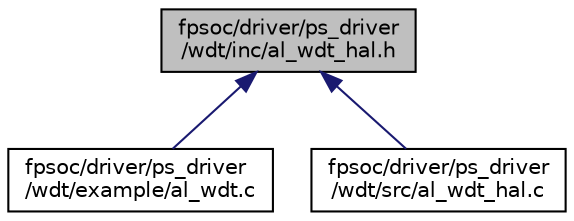 digraph "fpsoc/driver/ps_driver/wdt/inc/al_wdt_hal.h"
{
  edge [fontname="Helvetica",fontsize="10",labelfontname="Helvetica",labelfontsize="10"];
  node [fontname="Helvetica",fontsize="10",shape=record];
  Node7 [label="fpsoc/driver/ps_driver\l/wdt/inc/al_wdt_hal.h",height=0.2,width=0.4,color="black", fillcolor="grey75", style="filled", fontcolor="black"];
  Node7 -> Node8 [dir="back",color="midnightblue",fontsize="10",style="solid",fontname="Helvetica"];
  Node8 [label="fpsoc/driver/ps_driver\l/wdt/example/al_wdt.c",height=0.2,width=0.4,color="black", fillcolor="white", style="filled",URL="$al__wdt_8c.html",tooltip="wdt interrupt example "];
  Node7 -> Node9 [dir="back",color="midnightblue",fontsize="10",style="solid",fontname="Helvetica"];
  Node9 [label="fpsoc/driver/ps_driver\l/wdt/src/al_wdt_hal.c",height=0.2,width=0.4,color="black", fillcolor="white", style="filled",URL="$al__wdt__hal_8c.html"];
}
